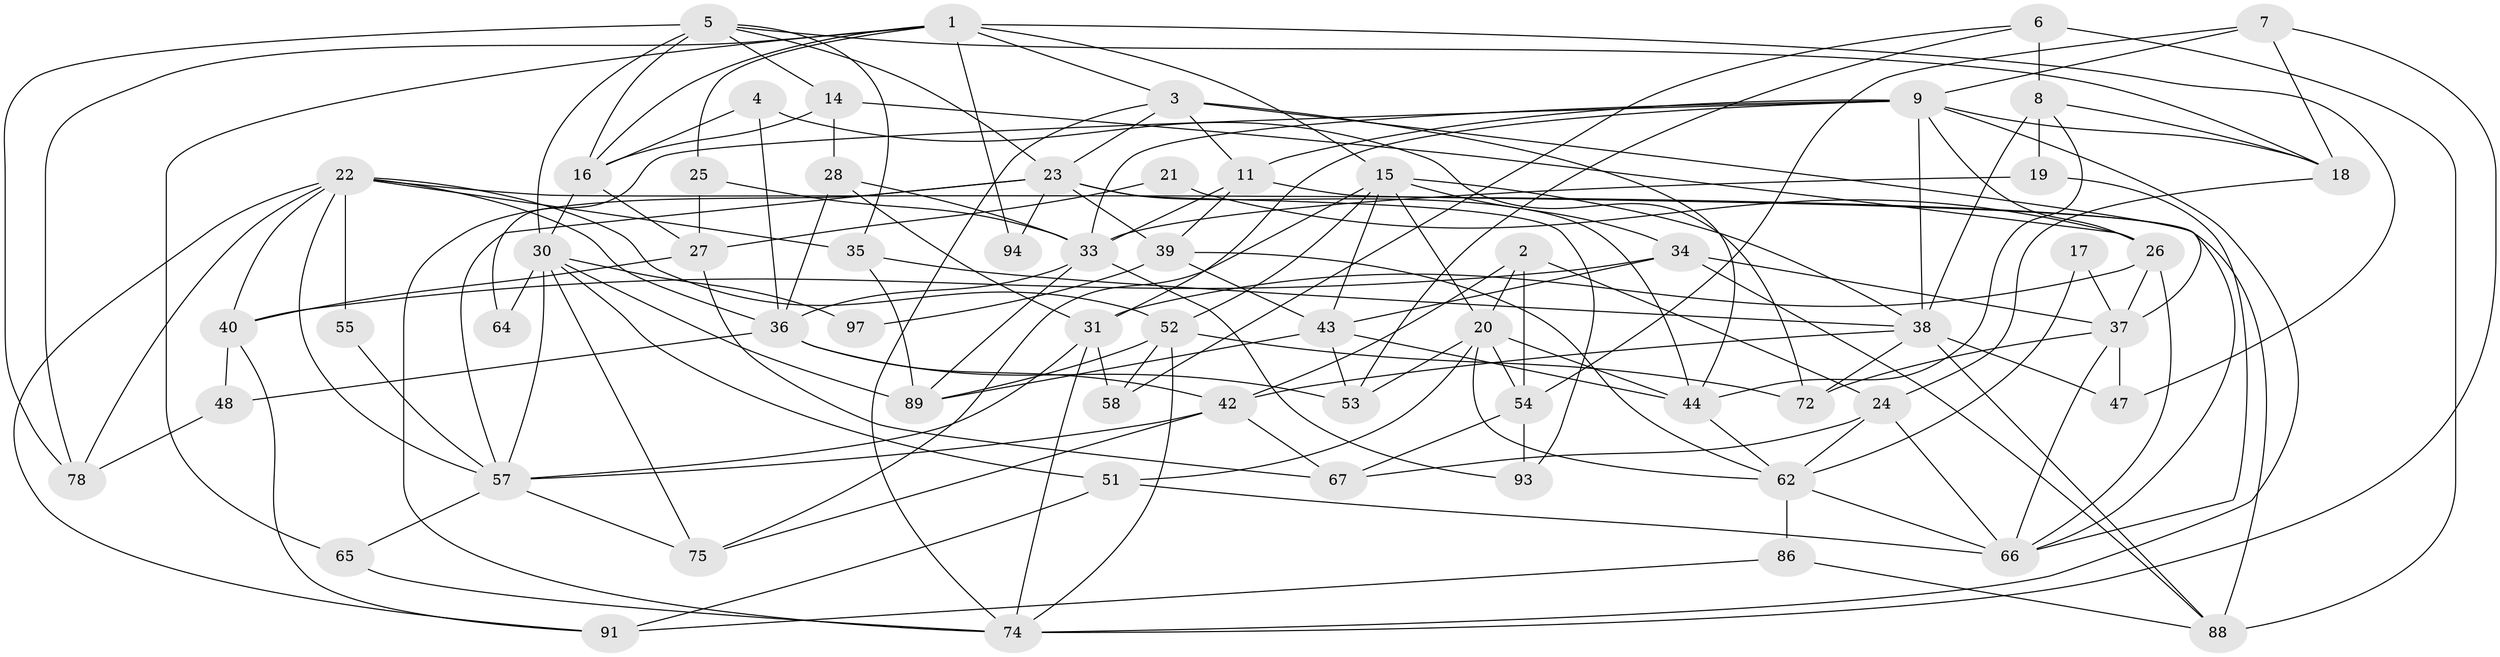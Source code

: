 // original degree distribution, {3: 0.29, 4: 0.26, 5: 0.17, 7: 0.02, 2: 0.12, 6: 0.13, 8: 0.01}
// Generated by graph-tools (version 1.1) at 2025/38/02/21/25 10:38:59]
// undirected, 63 vertices, 158 edges
graph export_dot {
graph [start="1"]
  node [color=gray90,style=filled];
  1 [super="+61"];
  2 [super="+12"];
  3 [super="+13"];
  4;
  5 [super="+10"];
  6 [super="+32"];
  7;
  8 [super="+68"];
  9 [super="+73"];
  11 [super="+59"];
  14 [super="+83"];
  15 [super="+98"];
  16;
  17;
  18 [super="+90"];
  19 [super="+87"];
  20 [super="+63"];
  21;
  22 [super="+76"];
  23 [super="+49"];
  24 [super="+81"];
  25 [super="+85"];
  26 [super="+29"];
  27 [super="+56"];
  28;
  30 [super="+46"];
  31 [super="+77"];
  33 [super="+70"];
  34 [super="+41"];
  35;
  36 [super="+50"];
  37 [super="+99"];
  38 [super="+60"];
  39 [super="+71"];
  40;
  42 [super="+45"];
  43;
  44 [super="+96"];
  47;
  48;
  51 [super="+84"];
  52 [super="+82"];
  53;
  54;
  55;
  57 [super="+79"];
  58;
  62 [super="+95"];
  64;
  65;
  66 [super="+69"];
  67;
  72;
  74 [super="+92"];
  75 [super="+80"];
  78;
  86 [super="+100"];
  88;
  89;
  91;
  93;
  94;
  97;
  1 -- 16;
  1 -- 65;
  1 -- 3;
  1 -- 78;
  1 -- 15;
  1 -- 94;
  1 -- 47;
  1 -- 25;
  2 -- 42;
  2 -- 54;
  2 -- 24;
  2 -- 20;
  3 -- 11;
  3 -- 44;
  3 -- 74;
  3 -- 37;
  3 -- 23;
  4 -- 72;
  4 -- 16;
  4 -- 36;
  5 -- 30 [weight=2];
  5 -- 16;
  5 -- 35;
  5 -- 23;
  5 -- 14;
  5 -- 78;
  5 -- 18;
  6 -- 88;
  6 -- 58;
  6 -- 53;
  6 -- 8 [weight=2];
  7 -- 18;
  7 -- 9;
  7 -- 54;
  7 -- 74;
  8 -- 38;
  8 -- 19;
  8 -- 18;
  8 -- 44;
  9 -- 74;
  9 -- 64;
  9 -- 33;
  9 -- 38;
  9 -- 11;
  9 -- 18;
  9 -- 26;
  9 -- 31;
  11 -- 39;
  11 -- 66;
  11 -- 33;
  14 -- 16;
  14 -- 26;
  14 -- 28;
  15 -- 34;
  15 -- 20;
  15 -- 52;
  15 -- 38;
  15 -- 43;
  15 -- 75;
  16 -- 30;
  16 -- 27;
  17 -- 37;
  17 -- 62;
  18 -- 24;
  19 -- 33;
  19 -- 66;
  20 -- 53;
  20 -- 44;
  20 -- 51;
  20 -- 54;
  20 -- 62;
  21 -- 27;
  21 -- 26;
  22 -- 35;
  22 -- 52;
  22 -- 88;
  22 -- 91;
  22 -- 55;
  22 -- 40;
  22 -- 57;
  22 -- 78;
  22 -- 36;
  23 -- 94;
  23 -- 74;
  23 -- 44;
  23 -- 93;
  23 -- 57;
  23 -- 39;
  24 -- 67;
  24 -- 62;
  24 -- 66;
  25 -- 27 [weight=2];
  25 -- 33;
  26 -- 66 [weight=2];
  26 -- 31;
  26 -- 37;
  27 -- 40;
  27 -- 67;
  28 -- 31;
  28 -- 36;
  28 -- 33;
  30 -- 51;
  30 -- 89;
  30 -- 64;
  30 -- 97;
  30 -- 57;
  30 -- 75;
  31 -- 57;
  31 -- 58;
  31 -- 74;
  33 -- 36;
  33 -- 89;
  33 -- 93;
  34 -- 88;
  34 -- 40;
  34 -- 43;
  34 -- 37;
  35 -- 89;
  35 -- 38;
  36 -- 53;
  36 -- 48;
  36 -- 42 [weight=2];
  37 -- 72;
  37 -- 47;
  37 -- 66;
  38 -- 47;
  38 -- 88;
  38 -- 72;
  38 -- 42;
  39 -- 62;
  39 -- 97;
  39 -- 43;
  40 -- 48;
  40 -- 91;
  42 -- 67;
  42 -- 75;
  42 -- 57;
  43 -- 44;
  43 -- 53;
  43 -- 89;
  44 -- 62;
  48 -- 78;
  51 -- 91;
  51 -- 66;
  52 -- 58;
  52 -- 74;
  52 -- 72;
  52 -- 89;
  54 -- 67;
  54 -- 93;
  55 -- 57;
  57 -- 65;
  57 -- 75;
  62 -- 66;
  62 -- 86;
  65 -- 74;
  86 -- 91;
  86 -- 88;
}

